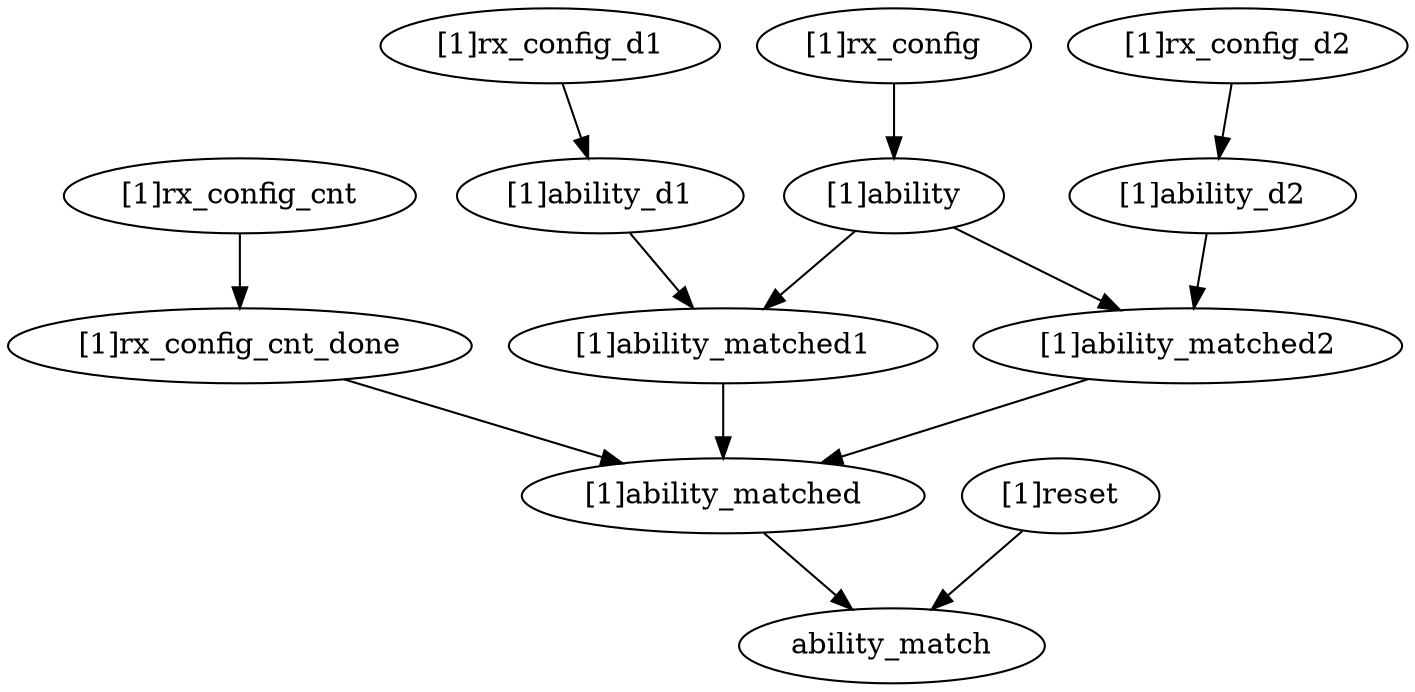 strict digraph "" {
	"[1]rx_config_cnt"	 [complexity=8,
		importance=0.0391581011787,
		rank=0.00489476264734];
	"[1]rx_config_cnt_done"	 [complexity=6,
		importance=0.0252008625263,
		rank=0.00420014375439];
	"[1]rx_config_cnt" -> "[1]rx_config_cnt_done";
	"[1]ability"	 [complexity=9,
		importance=0.0305260351141,
		rank=0.00339178167935];
	"[1]ability_matched2"	 [complexity=6,
		importance=0.0250923012175,
		rank=0.00418205020292];
	"[1]ability" -> "[1]ability_matched2";
	"[1]ability_matched1"	 [complexity=6,
		importance=0.025094481784,
		rank=0.00418241363067];
	"[1]ability" -> "[1]ability_matched1";
	"[1]ability_d1"	 [complexity=9,
		importance=0.0305019704235,
		rank=0.00338910782483];
	"[1]ability_d1" -> "[1]ability_matched1";
	"[1]ability_matched"	 [complexity=2,
		importance=0.0172965387157,
		rank=0.00864826935787];
	"[1]rx_config_cnt_done" -> "[1]ability_matched";
	"[1]ability_d2"	 [complexity=9,
		importance=0.0304954053729,
		rank=0.00338837837477];
	"[1]ability_d2" -> "[1]ability_matched2";
	ability_match	 [complexity=0,
		importance=0.00700706728741,
		rank=0.0];
	"[1]ability_matched2" -> "[1]ability_matched";
	"[1]ability_matched1" -> "[1]ability_matched";
	"[1]rx_config_d1"	 [complexity=13,
		importance=0.0364572383691,
		rank=0.00280440295147];
	"[1]rx_config_d1" -> "[1]ability_d1";
	"[1]rx_config_d2"	 [complexity=13,
		importance=0.0364244280615,
		rank=0.00280187908165];
	"[1]rx_config_d2" -> "[1]ability_d2";
	"[1]ability_matched" -> ability_match;
	"[1]rx_config"	 [complexity=13,
		importance=0.0386763637756,
		rank=0.00297510490582];
	"[1]rx_config" -> "[1]ability";
	"[1]reset"	 [complexity=1,
		importance=0.0114219838628,
		rank=0.0114219838628];
	"[1]reset" -> ability_match;
}

